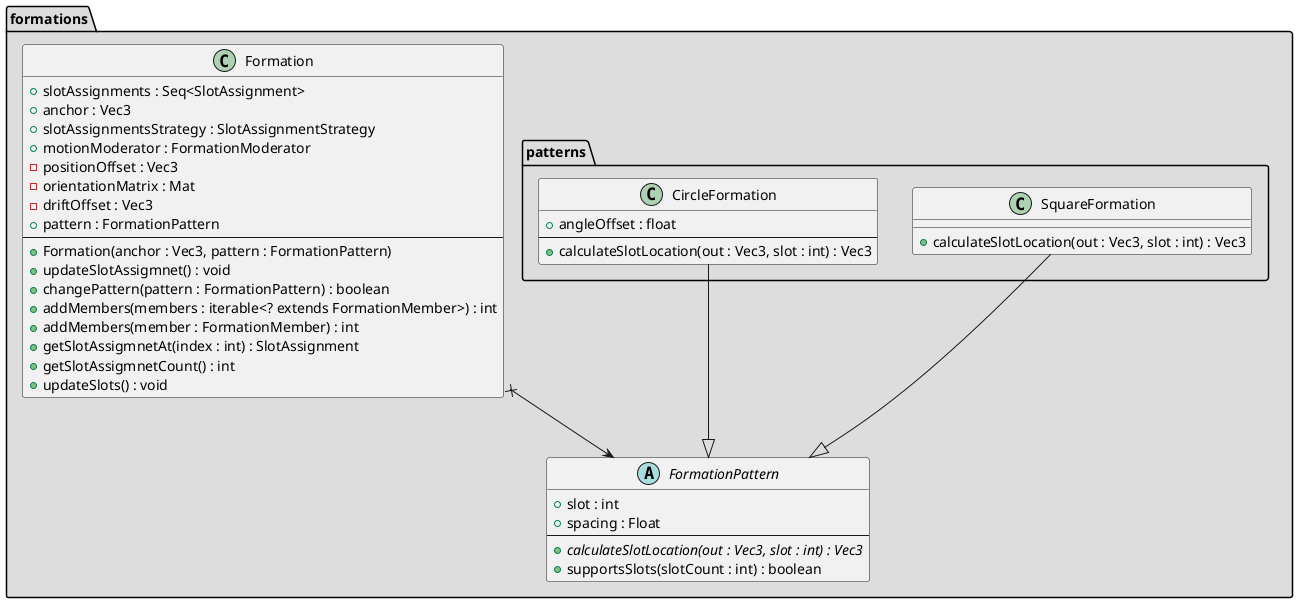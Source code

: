 @startuml


namespace formations #DDDDDD{
Formation x--> FormationPattern


class Formation{
+ slotAssignments : Seq<SlotAssignment>
+ anchor : Vec3
+ slotAssignmentsStrategy : SlotAssignmentStrategy
+ motionModerator : FormationModerator
- positionOffset : Vec3
- orientationMatrix : Mat 
- driftOffset : Vec3
+ pattern : FormationPattern
---
+ Formation(anchor : Vec3, pattern : FormationPattern)
+ updateSlotAssigmnet() : void
+ changePattern(pattern : FormationPattern) : boolean
+ addMembers(members : iterable<? extends FormationMember>) : int
+ addMembers(member : FormationMember) : int
+ getSlotAssigmnetAt(index : int) : SlotAssignment
+ getSlotAssigmnetCount() : int
+ updateSlots() : void
}

abstract FormationPattern{
    + slot : int
    + spacing : Float
---
+ {abstract} calculateSlotLocation(out : Vec3, slot : int) : Vec3
+ supportsSlots(slotCount : int) : boolean
}


namespace patterns #DDDDDD{
SquareFormation --|> formations.FormationPattern
CircleFormation --|> formations.FormationPattern
class SquareFormation {
+ calculateSlotLocation(out : Vec3, slot : int) : Vec3
}

class CircleFormation{
+ angleOffset : float
---
+ calculateSlotLocation(out : Vec3, slot : int) : Vec3
}

}

}



@enduml

